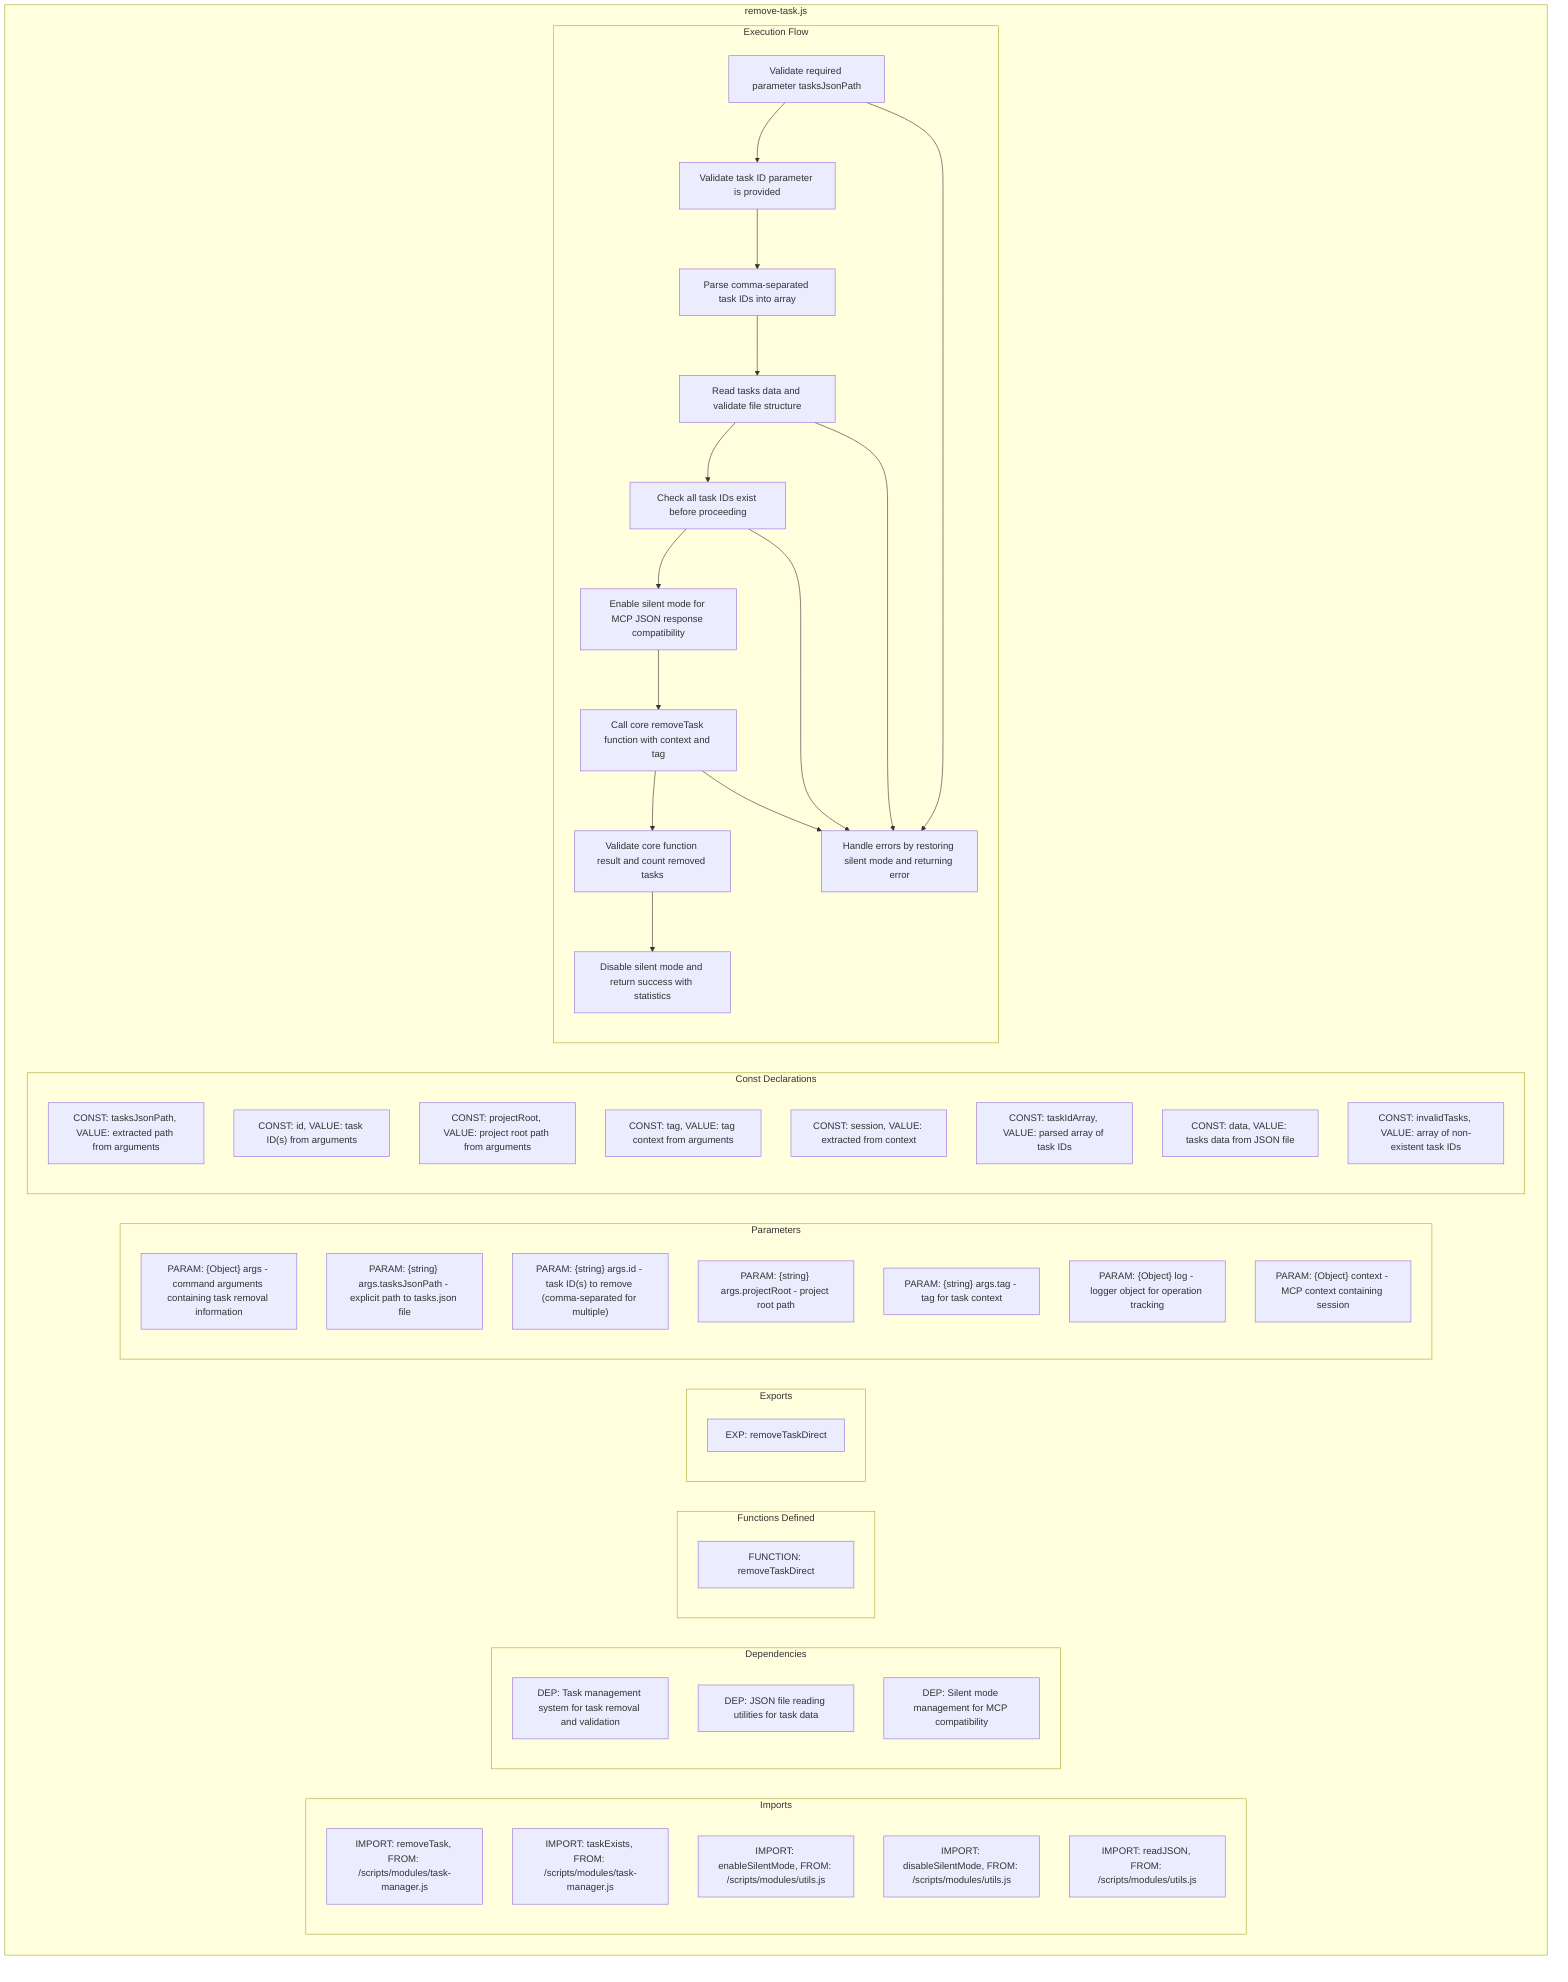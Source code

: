 flowchart TB
    subgraph Imports["Imports"]
        I1["IMPORT: removeTask, FROM: /scripts/modules/task-manager.js"]
        I2["IMPORT: taskExists, FROM: /scripts/modules/task-manager.js"]
        I3["IMPORT: enableSilentMode, FROM: /scripts/modules/utils.js"]
        I4["IMPORT: disableSilentMode, FROM: /scripts/modules/utils.js"]
        I5["IMPORT: readJSON, FROM: /scripts/modules/utils.js"]
    end
    
    subgraph Dependencies["Dependencies"]
        D1["DEP: Task management system for task removal and validation"]
        D2["DEP: JSON file reading utilities for task data"]
        D3["DEP: Silent mode management for MCP compatibility"]
    end
    
    subgraph FunctionsDefined["Functions Defined"]
        FU1["FUNCTION: removeTaskDirect"]
    end
    
    subgraph Exports["Exports"]
        E1["EXP: removeTaskDirect"]
    end
    
    subgraph Parameters["Parameters"]
        P1["PARAM: {Object} args - command arguments containing task removal information"]
        P2["PARAM: {string} args.tasksJsonPath - explicit path to tasks.json file"]
        P3["PARAM: {string} args.id - task ID(s) to remove (comma-separated for multiple)"]
        P4["PARAM: {string} args.projectRoot - project root path"]
        P5["PARAM: {string} args.tag - tag for task context"]
        P6["PARAM: {Object} log - logger object for operation tracking"]
        P7["PARAM: {Object} context - MCP context containing session"]
    end
    
    subgraph Constants["Const Declarations"]
        C1["CONST: tasksJsonPath, VALUE: extracted path from arguments"]
        C2["CONST: id, VALUE: task ID(s) from arguments"]
        C3["CONST: projectRoot, VALUE: project root path from arguments"]
        C4["CONST: tag, VALUE: tag context from arguments"]
        C5["CONST: session, VALUE: extracted from context"]
        C6["CONST: taskIdArray, VALUE: parsed array of task IDs"]
        C7["CONST: data, VALUE: tasks data from JSON file"]
        C8["CONST: invalidTasks, VALUE: array of non-existent task IDs"]
    end
    
    subgraph ExecutionFlow["Execution Flow"]
        FL1["Validate required parameter tasksJsonPath"]
        FL2["Validate task ID parameter is provided"]
        FL3["Parse comma-separated task IDs into array"]
        FL4["Read tasks data and validate file structure"]
        FL5["Check all task IDs exist before proceeding"]
        FL6["Enable silent mode for MCP JSON response compatibility"]
        FL7["Call core removeTask function with context and tag"]
        FL8["Validate core function result and count removed tasks"]
        FL9["Disable silent mode and return success with statistics"]
        FL10["Handle errors by restoring silent mode and returning error"]
    end
    
    subgraph FileName["remove-task.js"]
        Imports
        Dependencies
        FunctionsDefined
        Exports
        Parameters
        Constants
        ExecutionFlow
    end
    
    FL1 --> FL2
    FL2 --> FL3
    FL3 --> FL4
    FL4 --> FL5
    FL5 --> FL6
    FL6 --> FL7
    FL7 --> FL8
    FL8 --> FL9
    FL1 --> FL10
    FL4 --> FL10
    FL5 --> FL10
    FL7 --> FL10